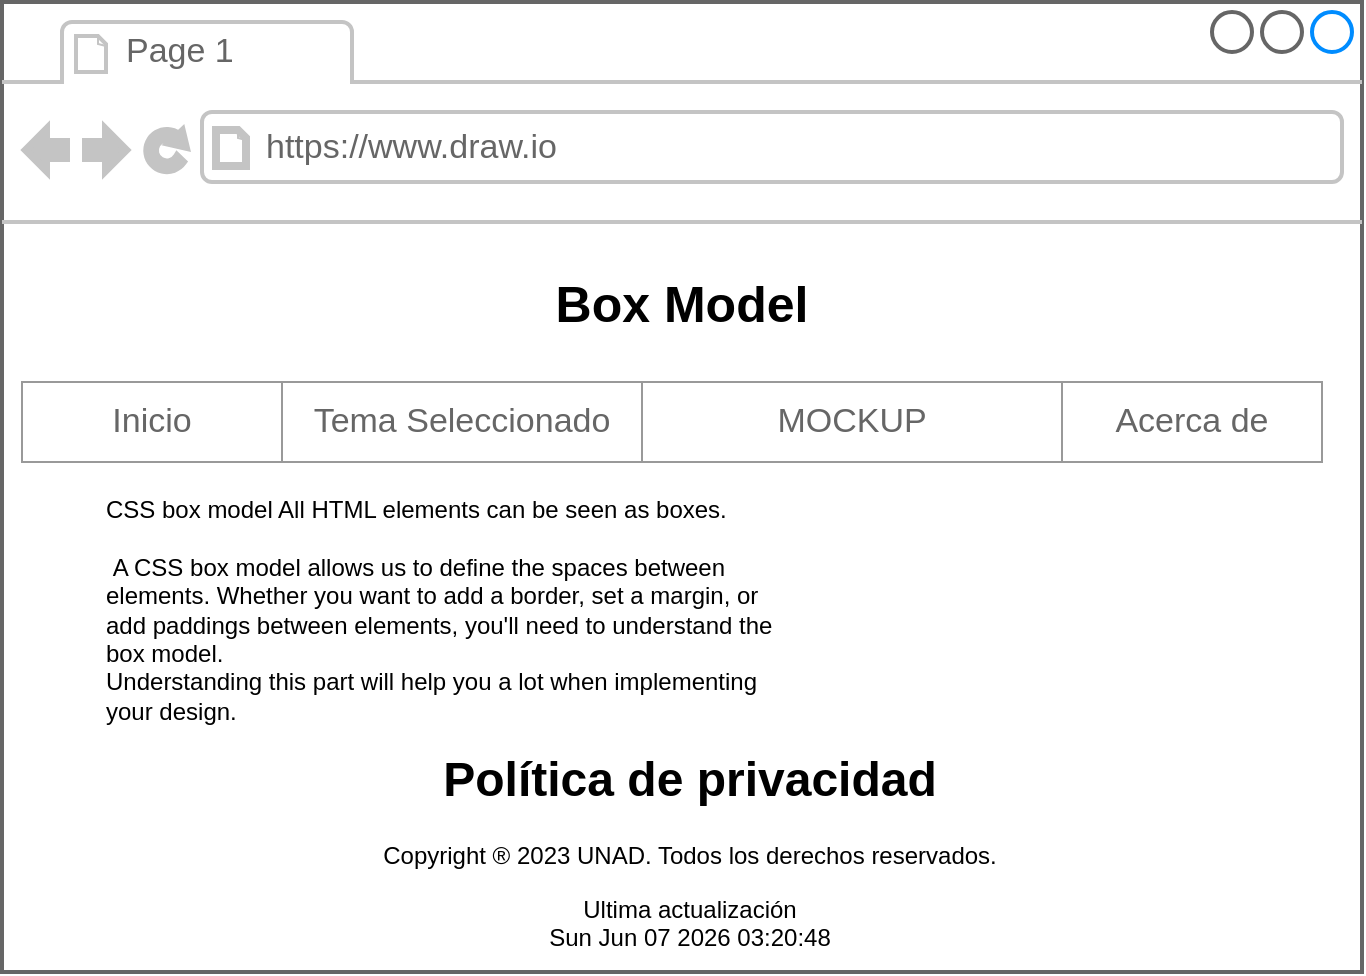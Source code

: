 <mxfile version="21.0.2" type="github">
  <diagram name="Página-1" id="umsXanYTFkSCcars_-Vj">
    <mxGraphModel dx="614" dy="754" grid="1" gridSize="10" guides="1" tooltips="1" connect="1" arrows="1" fold="1" page="1" pageScale="1" pageWidth="827" pageHeight="1169" math="0" shadow="0">
      <root>
        <mxCell id="0" />
        <mxCell id="1" parent="0" />
        <mxCell id="TVY8Nx6I0VkV87Rxp40z-1" value="" style="strokeWidth=2;shadow=0;dashed=0;align=center;html=1;shape=mxgraph.mockup.containers.browserWindow;rSize=0;strokeColor=#666666;strokeColor2=#008cff;strokeColor3=#c4c4c4;mainText=,;recursiveResize=0;" parent="1" vertex="1">
          <mxGeometry x="70" y="145" width="680" height="485" as="geometry" />
        </mxCell>
        <mxCell id="TVY8Nx6I0VkV87Rxp40z-2" value="Page 1" style="strokeWidth=1;shadow=0;dashed=0;align=center;html=1;shape=mxgraph.mockup.containers.anchor;fontSize=17;fontColor=#666666;align=left;" parent="TVY8Nx6I0VkV87Rxp40z-1" vertex="1">
          <mxGeometry x="60" y="12" width="110" height="26" as="geometry" />
        </mxCell>
        <mxCell id="TVY8Nx6I0VkV87Rxp40z-3" value="https://www.draw.io" style="strokeWidth=1;shadow=0;dashed=0;align=center;html=1;shape=mxgraph.mockup.containers.anchor;rSize=0;fontSize=17;fontColor=#666666;align=left;" parent="TVY8Nx6I0VkV87Rxp40z-1" vertex="1">
          <mxGeometry x="130" y="60" width="250" height="26" as="geometry" />
        </mxCell>
        <mxCell id="TVY8Nx6I0VkV87Rxp40z-4" value="&lt;font style=&quot;font-size: 25px;&quot;&gt;Box Model&lt;/font&gt;" style="text;html=1;strokeColor=none;fillColor=none;align=center;verticalAlign=middle;whiteSpace=wrap;rounded=0;strokeWidth=7;perimeterSpacing=6;fontStyle=1;fontSize=25;" parent="TVY8Nx6I0VkV87Rxp40z-1" vertex="1">
          <mxGeometry x="270" y="120" width="140" height="60" as="geometry" />
        </mxCell>
        <mxCell id="AhncK0DwaHB6xmEj2pgm-1" value="" style="strokeWidth=1;shadow=0;dashed=0;align=center;html=1;shape=mxgraph.mockup.forms.rrect;rSize=0;strokeColor=#999999;" parent="TVY8Nx6I0VkV87Rxp40z-1" vertex="1">
          <mxGeometry x="10" y="190" width="650" height="40" as="geometry" />
        </mxCell>
        <mxCell id="AhncK0DwaHB6xmEj2pgm-2" value="Inicio" style="strokeColor=inherit;fillColor=inherit;gradientColor=inherit;strokeWidth=1;shadow=0;dashed=0;align=center;html=1;shape=mxgraph.mockup.forms.rrect;rSize=0;fontSize=17;fontColor=#666666;whiteSpace=wrap;" parent="AhncK0DwaHB6xmEj2pgm-1" vertex="1">
          <mxGeometry width="130" height="40" as="geometry" />
        </mxCell>
        <mxCell id="AhncK0DwaHB6xmEj2pgm-3" value="Tema Seleccionado" style="strokeColor=inherit;fillColor=inherit;gradientColor=inherit;strokeWidth=1;shadow=0;dashed=0;align=center;html=1;shape=mxgraph.mockup.forms.rrect;rSize=0;fontSize=17;fontColor=#666666;whiteSpace=wrap;" parent="AhncK0DwaHB6xmEj2pgm-1" vertex="1">
          <mxGeometry x="130" width="180" height="40" as="geometry" />
        </mxCell>
        <mxCell id="AhncK0DwaHB6xmEj2pgm-4" value="MOCKUP" style="strokeColor=inherit;fillColor=inherit;gradientColor=inherit;strokeWidth=1;shadow=0;dashed=0;align=center;html=1;shape=mxgraph.mockup.forms.rrect;rSize=0;fontSize=17;fontColor=#666666;whiteSpace=wrap;" parent="AhncK0DwaHB6xmEj2pgm-1" vertex="1">
          <mxGeometry x="310" width="210" height="40" as="geometry" />
        </mxCell>
        <mxCell id="AhncK0DwaHB6xmEj2pgm-5" value="Acerca de" style="strokeColor=inherit;fillColor=inherit;gradientColor=inherit;strokeWidth=1;shadow=0;dashed=0;align=center;html=1;shape=mxgraph.mockup.forms.rrect;rSize=0;fontSize=17;fontColor=#666666;whiteSpace=wrap;" parent="AhncK0DwaHB6xmEj2pgm-1" vertex="1">
          <mxGeometry x="520" width="130" height="40" as="geometry" />
        </mxCell>
        <mxCell id="AhncK0DwaHB6xmEj2pgm-8" value="&lt;h1&gt;Política de privacidad&lt;/h1&gt;&lt;p&gt;Copyright&amp;nbsp;® 2023 UNAD. Todos los derechos reservados.&lt;/p&gt;" style="text;html=1;strokeColor=none;fillColor=none;spacing=5;spacingTop=-20;whiteSpace=wrap;overflow=hidden;rounded=0;align=center;" parent="TVY8Nx6I0VkV87Rxp40z-1" vertex="1">
          <mxGeometry x="144" y="369" width="400" height="75" as="geometry" />
        </mxCell>
        <UserObject label="Ultima actualización &lt;br&gt;%date{ddd mmm dd yyyy HH:MM:ss}%" placeholders="1" id="AhncK0DwaHB6xmEj2pgm-11">
          <mxCell style="text;html=1;strokeColor=none;fillColor=none;align=center;verticalAlign=middle;whiteSpace=wrap;overflow=hidden;" parent="TVY8Nx6I0VkV87Rxp40z-1" vertex="1">
            <mxGeometry x="154" y="444" width="380" height="30" as="geometry" />
          </mxCell>
        </UserObject>
        <mxCell id="Xsn-l6dkNgsLLaq6T6dP-1" value="" style="shape=image;html=1;verticalAlign=top;verticalLabelPosition=bottom;labelBackgroundColor=#ffffff;imageAspect=0;aspect=fixed;image=https://cdn4.iconfinder.com/data/icons/48-bubbles/48/18.Pictures-Day-128.png" vertex="1" parent="TVY8Nx6I0VkV87Rxp40z-1">
          <mxGeometry x="410" y="219" width="150" height="150" as="geometry" />
        </mxCell>
        <mxCell id="Xsn-l6dkNgsLLaq6T6dP-2" value="CSS box model All HTML elements can be seen as boxes.&lt;br&gt;&lt;br&gt;&amp;nbsp;A CSS box model allows us to define the spaces between elements. Whether you want to add a border, set a margin, or add paddings between elements, you&#39;ll need to understand the box model.&lt;br&gt;Understanding this part will help you a lot when implementing your design." style="text;spacingTop=-5;whiteSpace=wrap;html=1;align=left;fontSize=12;fontFamily=Helvetica;fillColor=none;strokeColor=none;" vertex="1" parent="TVY8Nx6I0VkV87Rxp40z-1">
          <mxGeometry x="50" y="245" width="340" height="90" as="geometry" />
        </mxCell>
      </root>
    </mxGraphModel>
  </diagram>
</mxfile>
